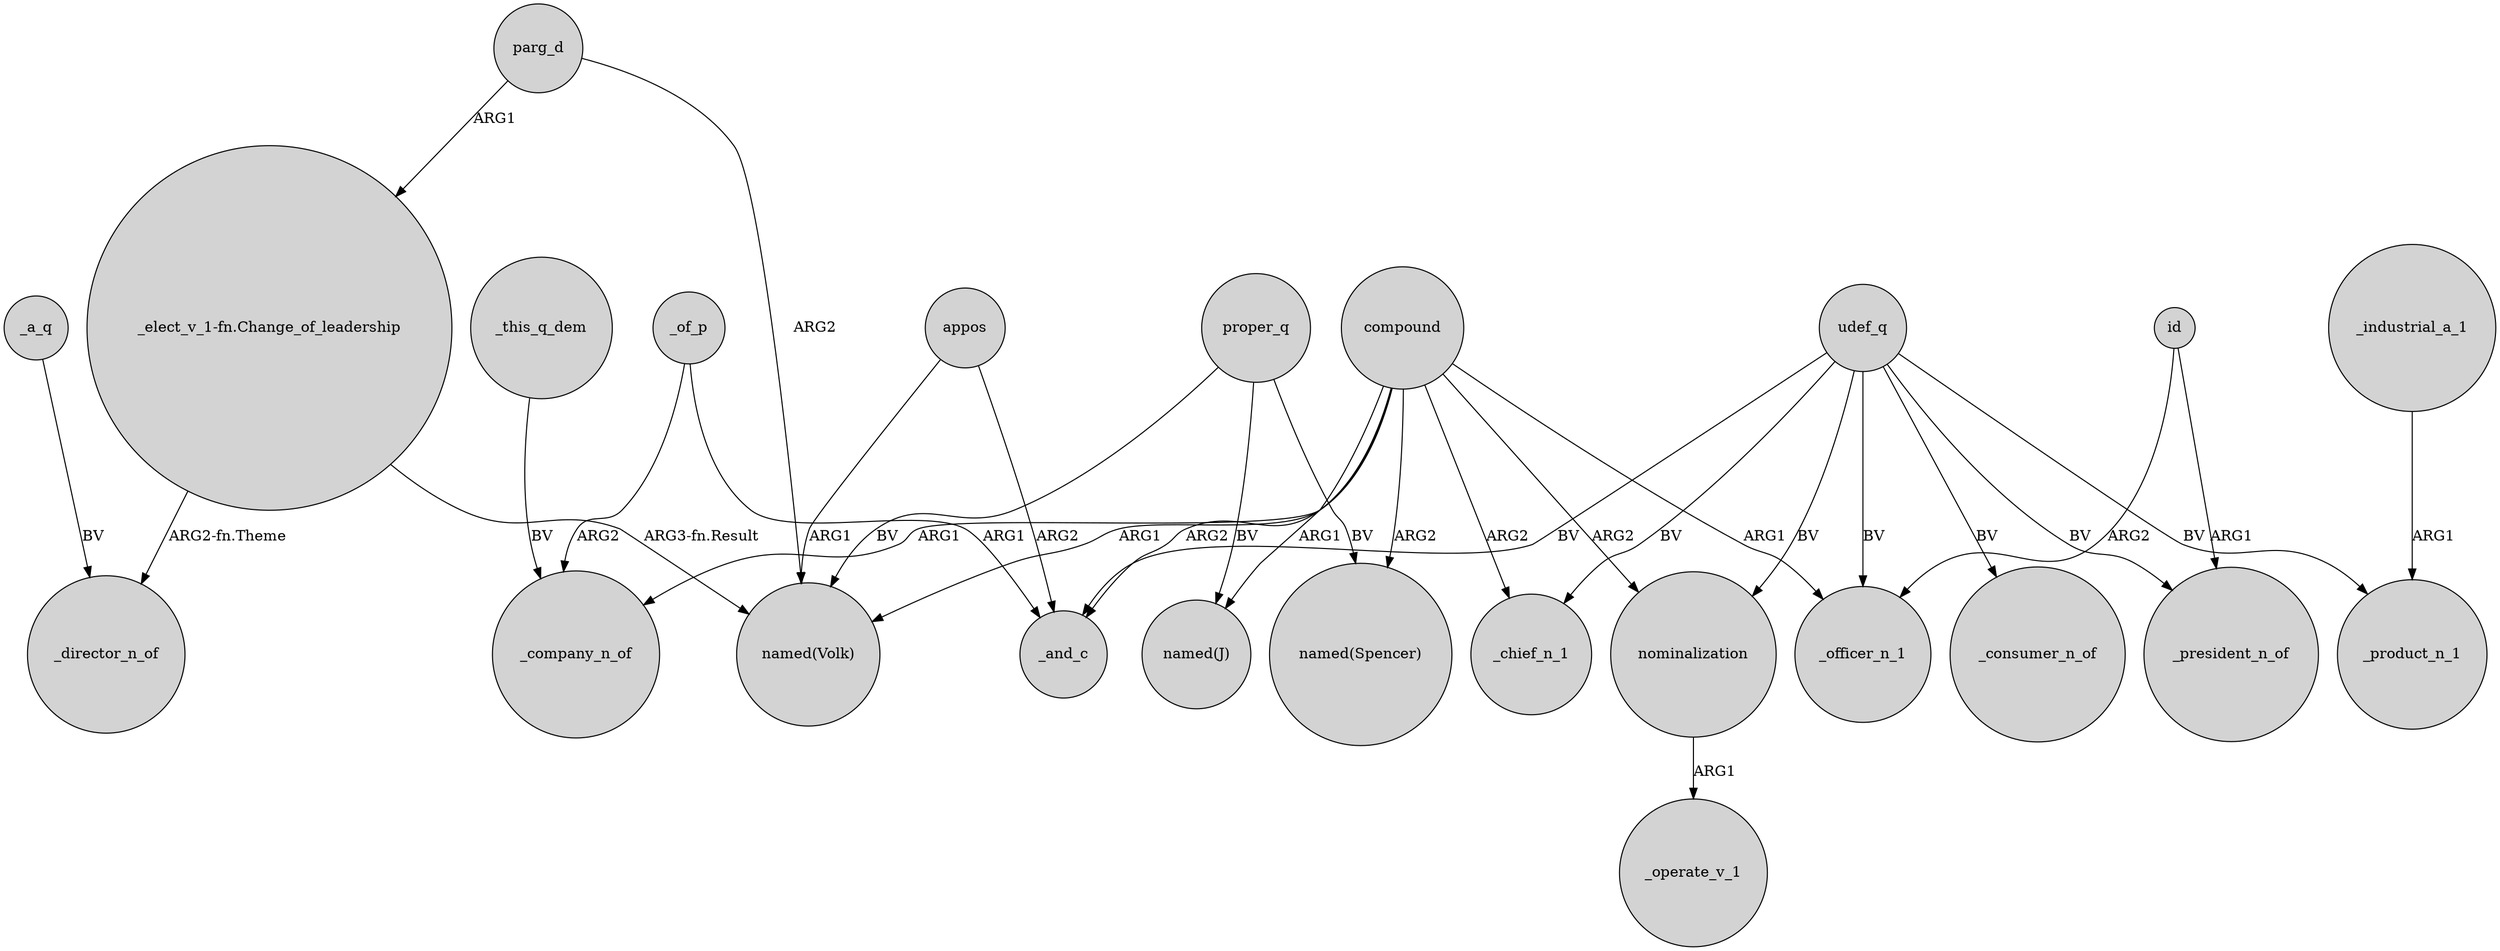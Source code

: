 digraph {
	node [shape=circle style=filled]
	nominalization -> _operate_v_1 [label=ARG1]
	_this_q_dem -> _company_n_of [label=BV]
	id -> _president_n_of [label=ARG1]
	"_elect_v_1-fn.Change_of_leadership" -> "named(Volk)" [label="ARG3-fn.Result"]
	proper_q -> "named(J)" [label=BV]
	compound -> nominalization [label=ARG2]
	parg_d -> "_elect_v_1-fn.Change_of_leadership" [label=ARG1]
	compound -> _chief_n_1 [label=ARG2]
	compound -> _officer_n_1 [label=ARG1]
	_industrial_a_1 -> _product_n_1 [label=ARG1]
	compound -> "named(Spencer)" [label=ARG2]
	compound -> "named(Volk)" [label=ARG1]
	compound -> _company_n_of [label=ARG1]
	compound -> _and_c [label=ARG2]
	proper_q -> "named(Spencer)" [label=BV]
	appos -> _and_c [label=ARG2]
	udef_q -> _president_n_of [label=BV]
	id -> _officer_n_1 [label=ARG2]
	udef_q -> _chief_n_1 [label=BV]
	udef_q -> _officer_n_1 [label=BV]
	_a_q -> _director_n_of [label=BV]
	udef_q -> _consumer_n_of [label=BV]
	_of_p -> _and_c [label=ARG1]
	udef_q -> nominalization [label=BV]
	proper_q -> "named(Volk)" [label=BV]
	"_elect_v_1-fn.Change_of_leadership" -> _director_n_of [label="ARG2-fn.Theme"]
	appos -> "named(Volk)" [label=ARG1]
	udef_q -> _product_n_1 [label=BV]
	parg_d -> "named(Volk)" [label=ARG2]
	udef_q -> _and_c [label=BV]
	_of_p -> _company_n_of [label=ARG2]
	compound -> "named(J)" [label=ARG1]
}
